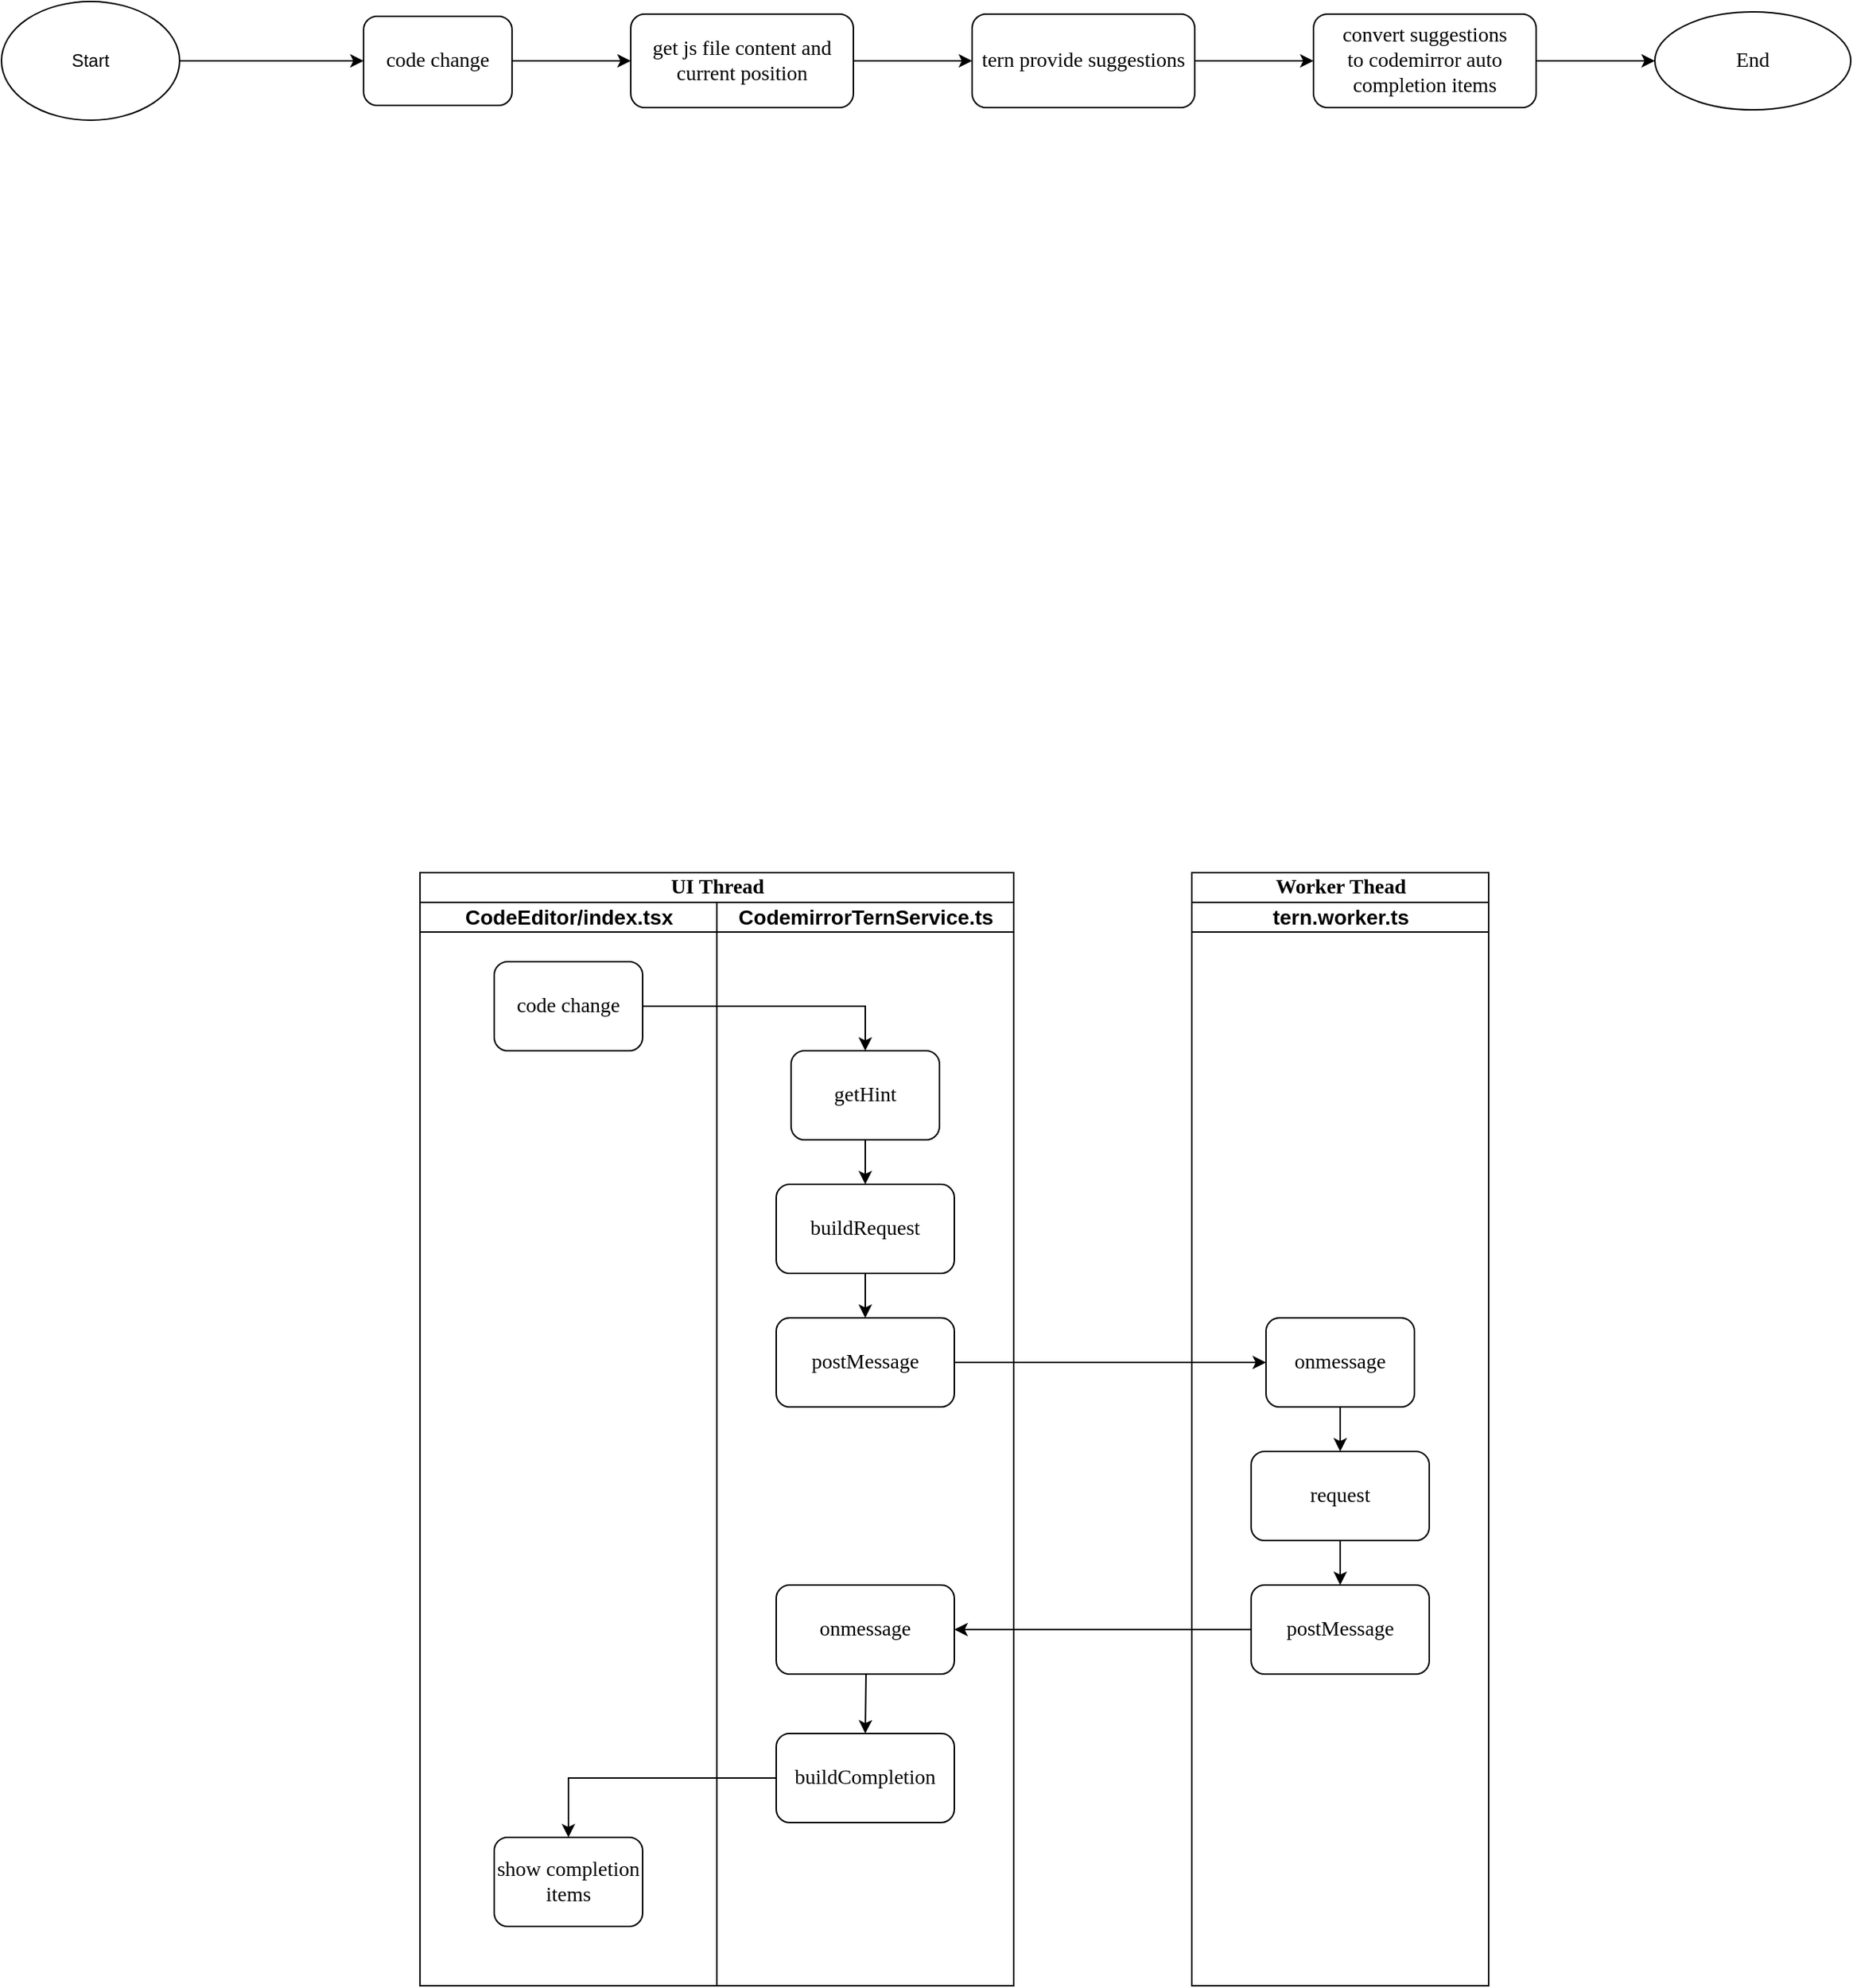<mxfile version="22.0.8" type="github">
  <diagram name="Page-1" id="74e2e168-ea6b-b213-b513-2b3c1d86103e">
    <mxGraphModel dx="2460" dy="1857" grid="0" gridSize="10" guides="1" tooltips="1" connect="1" arrows="1" fold="1" page="0" pageScale="1" pageWidth="1100" pageHeight="850" background="none" math="0" shadow="0">
      <root>
        <mxCell id="0" />
        <mxCell id="1" parent="0" />
        <mxCell id="77e6c97f196da883-1" value="UI Thread" style="swimlane;html=1;childLayout=stackLayout;startSize=20;rounded=0;shadow=0;labelBackgroundColor=none;strokeWidth=1;fontFamily=Verdana;fontSize=14;align=center;" parent="1" vertex="1">
          <mxGeometry x="70" y="40" width="400" height="750" as="geometry" />
        </mxCell>
        <mxCell id="77e6c97f196da883-2" value="CodeEditor/index.tsx" style="swimlane;html=1;startSize=20;fontSize=14;" parent="77e6c97f196da883-1" vertex="1">
          <mxGeometry y="20" width="200" height="730" as="geometry" />
        </mxCell>
        <mxCell id="77e6c97f196da883-8" value="code change" style="rounded=1;whiteSpace=wrap;html=1;shadow=0;labelBackgroundColor=none;strokeWidth=1;fontFamily=Verdana;fontSize=14;align=center;" parent="77e6c97f196da883-2" vertex="1">
          <mxGeometry x="50" y="40" width="100" height="60" as="geometry" />
        </mxCell>
        <mxCell id="77e6c97f196da883-9" value="show completion items" style="rounded=1;whiteSpace=wrap;html=1;shadow=0;labelBackgroundColor=none;strokeWidth=1;fontFamily=Verdana;fontSize=14;align=center;" parent="77e6c97f196da883-2" vertex="1">
          <mxGeometry x="50" y="630" width="100" height="60" as="geometry" />
        </mxCell>
        <mxCell id="77e6c97f196da883-3" value="CodemirrorTernService.ts" style="swimlane;html=1;startSize=20;fontSize=14;" parent="77e6c97f196da883-1" vertex="1">
          <mxGeometry x="200" y="20" width="200" height="730" as="geometry" />
        </mxCell>
        <mxCell id="NnbhlHtqW0iQ0ZALehOF-2" value="" style="edgeStyle=orthogonalEdgeStyle;rounded=0;orthogonalLoop=1;jettySize=auto;html=1;" parent="77e6c97f196da883-3" source="77e6c97f196da883-11" target="NnbhlHtqW0iQ0ZALehOF-1" edge="1">
          <mxGeometry relative="1" as="geometry" />
        </mxCell>
        <mxCell id="77e6c97f196da883-11" value="getHint" style="rounded=1;whiteSpace=wrap;html=1;shadow=0;labelBackgroundColor=none;strokeWidth=1;fontFamily=Verdana;fontSize=14;align=center;" parent="77e6c97f196da883-3" vertex="1">
          <mxGeometry x="50" y="100" width="100" height="60" as="geometry" />
        </mxCell>
        <mxCell id="NnbhlHtqW0iQ0ZALehOF-14" value="" style="edgeStyle=orthogonalEdgeStyle;rounded=0;orthogonalLoop=1;jettySize=auto;html=1;" parent="77e6c97f196da883-3" source="NnbhlHtqW0iQ0ZALehOF-1" target="NnbhlHtqW0iQ0ZALehOF-13" edge="1">
          <mxGeometry relative="1" as="geometry" />
        </mxCell>
        <mxCell id="NnbhlHtqW0iQ0ZALehOF-1" value="buildRequest" style="whiteSpace=wrap;html=1;fontSize=14;fontFamily=Verdana;rounded=1;shadow=0;labelBackgroundColor=none;strokeWidth=1;" parent="77e6c97f196da883-3" vertex="1">
          <mxGeometry x="40" y="190" width="120" height="60" as="geometry" />
        </mxCell>
        <mxCell id="NnbhlHtqW0iQ0ZALehOF-13" value="postMessage" style="whiteSpace=wrap;html=1;fontSize=14;fontFamily=Verdana;rounded=1;shadow=0;labelBackgroundColor=none;strokeWidth=1;" parent="77e6c97f196da883-3" vertex="1">
          <mxGeometry x="40" y="280" width="120" height="60" as="geometry" />
        </mxCell>
        <mxCell id="NnbhlHtqW0iQ0ZALehOF-23" value="" style="edgeStyle=orthogonalEdgeStyle;rounded=0;orthogonalLoop=1;jettySize=auto;html=1;" parent="77e6c97f196da883-3" target="NnbhlHtqW0iQ0ZALehOF-22" edge="1">
          <mxGeometry relative="1" as="geometry">
            <mxPoint x="100" y="480" as="sourcePoint" />
          </mxGeometry>
        </mxCell>
        <mxCell id="NnbhlHtqW0iQ0ZALehOF-20" value="onmessage" style="whiteSpace=wrap;html=1;fontSize=14;fontFamily=Verdana;rounded=1;shadow=0;labelBackgroundColor=none;strokeWidth=1;" parent="77e6c97f196da883-3" vertex="1">
          <mxGeometry x="40" y="460" width="120" height="60" as="geometry" />
        </mxCell>
        <mxCell id="NnbhlHtqW0iQ0ZALehOF-22" value="buildCompletion" style="whiteSpace=wrap;html=1;fontSize=14;fontFamily=Verdana;rounded=1;shadow=0;labelBackgroundColor=none;strokeWidth=1;" parent="77e6c97f196da883-3" vertex="1">
          <mxGeometry x="40" y="560" width="120" height="60" as="geometry" />
        </mxCell>
        <mxCell id="NnbhlHtqW0iQ0ZALehOF-24" style="edgeStyle=orthogonalEdgeStyle;rounded=0;orthogonalLoop=1;jettySize=auto;html=1;" parent="77e6c97f196da883-1" source="NnbhlHtqW0iQ0ZALehOF-22" target="77e6c97f196da883-9" edge="1">
          <mxGeometry relative="1" as="geometry" />
        </mxCell>
        <mxCell id="NnbhlHtqW0iQ0ZALehOF-25" style="edgeStyle=orthogonalEdgeStyle;rounded=0;orthogonalLoop=1;jettySize=auto;html=1;entryX=0.5;entryY=0;entryDx=0;entryDy=0;" parent="77e6c97f196da883-1" source="77e6c97f196da883-8" target="77e6c97f196da883-11" edge="1">
          <mxGeometry relative="1" as="geometry" />
        </mxCell>
        <mxCell id="NnbhlHtqW0iQ0ZALehOF-3" value="Worker Thead" style="swimlane;html=1;childLayout=stackLayout;startSize=20;rounded=0;shadow=0;labelBackgroundColor=none;strokeWidth=1;fontFamily=Verdana;fontSize=14;align=center;" parent="1" vertex="1">
          <mxGeometry x="590" y="40" width="200" height="750" as="geometry" />
        </mxCell>
        <mxCell id="NnbhlHtqW0iQ0ZALehOF-9" value="tern.worker.ts" style="swimlane;html=1;startSize=20;fontSize=14;" parent="NnbhlHtqW0iQ0ZALehOF-3" vertex="1">
          <mxGeometry y="20" width="200" height="730" as="geometry" />
        </mxCell>
        <mxCell id="NnbhlHtqW0iQ0ZALehOF-12" value="request" style="whiteSpace=wrap;html=1;fontSize=14;fontFamily=Verdana;rounded=1;shadow=0;labelBackgroundColor=none;strokeWidth=1;" parent="NnbhlHtqW0iQ0ZALehOF-9" vertex="1">
          <mxGeometry x="40" y="370" width="120" height="60" as="geometry" />
        </mxCell>
        <mxCell id="NnbhlHtqW0iQ0ZALehOF-6" value="onmessage" style="rounded=1;whiteSpace=wrap;html=1;shadow=0;labelBackgroundColor=none;strokeWidth=1;fontFamily=Verdana;fontSize=14;align=center;" parent="NnbhlHtqW0iQ0ZALehOF-9" vertex="1">
          <mxGeometry x="50" y="280" width="100" height="60" as="geometry" />
        </mxCell>
        <mxCell id="NnbhlHtqW0iQ0ZALehOF-17" style="edgeStyle=orthogonalEdgeStyle;rounded=0;orthogonalLoop=1;jettySize=auto;html=1;" parent="NnbhlHtqW0iQ0ZALehOF-9" source="NnbhlHtqW0iQ0ZALehOF-6" target="NnbhlHtqW0iQ0ZALehOF-12" edge="1">
          <mxGeometry relative="1" as="geometry" />
        </mxCell>
        <mxCell id="NnbhlHtqW0iQ0ZALehOF-18" value="postMessage" style="whiteSpace=wrap;html=1;fontSize=14;fontFamily=Verdana;rounded=1;shadow=0;labelBackgroundColor=none;strokeWidth=1;" parent="NnbhlHtqW0iQ0ZALehOF-9" vertex="1">
          <mxGeometry x="40" y="460" width="120" height="60" as="geometry" />
        </mxCell>
        <mxCell id="NnbhlHtqW0iQ0ZALehOF-19" style="edgeStyle=orthogonalEdgeStyle;rounded=0;orthogonalLoop=1;jettySize=auto;html=1;" parent="NnbhlHtqW0iQ0ZALehOF-9" source="NnbhlHtqW0iQ0ZALehOF-12" target="NnbhlHtqW0iQ0ZALehOF-18" edge="1">
          <mxGeometry relative="1" as="geometry" />
        </mxCell>
        <mxCell id="NnbhlHtqW0iQ0ZALehOF-15" style="edgeStyle=orthogonalEdgeStyle;rounded=0;orthogonalLoop=1;jettySize=auto;html=1;" parent="1" source="NnbhlHtqW0iQ0ZALehOF-13" target="NnbhlHtqW0iQ0ZALehOF-6" edge="1">
          <mxGeometry relative="1" as="geometry" />
        </mxCell>
        <mxCell id="NnbhlHtqW0iQ0ZALehOF-21" style="edgeStyle=orthogonalEdgeStyle;rounded=0;orthogonalLoop=1;jettySize=auto;html=1;" parent="1" source="NnbhlHtqW0iQ0ZALehOF-18" target="NnbhlHtqW0iQ0ZALehOF-20" edge="1">
          <mxGeometry relative="1" as="geometry" />
        </mxCell>
        <mxCell id="8L6owwX4u0FF2niWl0ju-5" value="" style="edgeStyle=orthogonalEdgeStyle;rounded=0;orthogonalLoop=1;jettySize=auto;html=1;" edge="1" parent="1" source="8L6owwX4u0FF2niWl0ju-1" target="8L6owwX4u0FF2niWl0ju-4">
          <mxGeometry relative="1" as="geometry" />
        </mxCell>
        <mxCell id="8L6owwX4u0FF2niWl0ju-1" value="code change" style="rounded=1;whiteSpace=wrap;html=1;shadow=0;labelBackgroundColor=none;strokeWidth=1;fontFamily=Verdana;fontSize=14;align=center;" vertex="1" parent="1">
          <mxGeometry x="32" y="-537" width="100" height="60" as="geometry" />
        </mxCell>
        <mxCell id="8L6owwX4u0FF2niWl0ju-3" style="edgeStyle=orthogonalEdgeStyle;rounded=0;orthogonalLoop=1;jettySize=auto;html=1;" edge="1" parent="1" source="8L6owwX4u0FF2niWl0ju-2" target="8L6owwX4u0FF2niWl0ju-1">
          <mxGeometry relative="1" as="geometry" />
        </mxCell>
        <mxCell id="8L6owwX4u0FF2niWl0ju-2" value="Start" style="ellipse;whiteSpace=wrap;html=1;" vertex="1" parent="1">
          <mxGeometry x="-212" y="-547" width="120" height="80" as="geometry" />
        </mxCell>
        <mxCell id="8L6owwX4u0FF2niWl0ju-7" value="" style="edgeStyle=orthogonalEdgeStyle;rounded=0;orthogonalLoop=1;jettySize=auto;html=1;" edge="1" parent="1" source="8L6owwX4u0FF2niWl0ju-4" target="8L6owwX4u0FF2niWl0ju-6">
          <mxGeometry relative="1" as="geometry" />
        </mxCell>
        <mxCell id="8L6owwX4u0FF2niWl0ju-4" value="get js file content and&lt;br&gt;current position" style="rounded=1;whiteSpace=wrap;html=1;shadow=0;labelBackgroundColor=none;strokeWidth=1;fontFamily=Verdana;fontSize=14;align=center;" vertex="1" parent="1">
          <mxGeometry x="212" y="-538.5" width="150" height="63" as="geometry" />
        </mxCell>
        <mxCell id="8L6owwX4u0FF2niWl0ju-9" value="" style="edgeStyle=orthogonalEdgeStyle;rounded=0;orthogonalLoop=1;jettySize=auto;html=1;" edge="1" parent="1" source="8L6owwX4u0FF2niWl0ju-6" target="8L6owwX4u0FF2niWl0ju-8">
          <mxGeometry relative="1" as="geometry" />
        </mxCell>
        <mxCell id="8L6owwX4u0FF2niWl0ju-6" value="tern provide suggestions" style="rounded=1;whiteSpace=wrap;html=1;shadow=0;labelBackgroundColor=none;strokeWidth=1;fontFamily=Verdana;fontSize=14;align=center;" vertex="1" parent="1">
          <mxGeometry x="442" y="-538.5" width="150" height="63" as="geometry" />
        </mxCell>
        <mxCell id="8L6owwX4u0FF2niWl0ju-11" value="" style="edgeStyle=orthogonalEdgeStyle;rounded=0;orthogonalLoop=1;jettySize=auto;html=1;" edge="1" parent="1" source="8L6owwX4u0FF2niWl0ju-8" target="8L6owwX4u0FF2niWl0ju-10">
          <mxGeometry relative="1" as="geometry" />
        </mxCell>
        <mxCell id="8L6owwX4u0FF2niWl0ju-8" value="convert suggestions&lt;br&gt;to codemirror auto completion items" style="rounded=1;whiteSpace=wrap;html=1;shadow=0;labelBackgroundColor=none;strokeWidth=1;fontFamily=Verdana;fontSize=14;align=center;" vertex="1" parent="1">
          <mxGeometry x="672" y="-538.5" width="150" height="63" as="geometry" />
        </mxCell>
        <mxCell id="8L6owwX4u0FF2niWl0ju-10" value="End" style="ellipse;whiteSpace=wrap;html=1;fontSize=14;fontFamily=Verdana;rounded=1;shadow=0;labelBackgroundColor=none;strokeWidth=1;" vertex="1" parent="1">
          <mxGeometry x="902" y="-540" width="132" height="66" as="geometry" />
        </mxCell>
      </root>
    </mxGraphModel>
  </diagram>
</mxfile>
